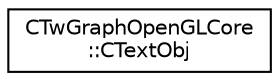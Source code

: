 digraph "Graphical Class Hierarchy"
{
  edge [fontname="Helvetica",fontsize="10",labelfontname="Helvetica",labelfontsize="10"];
  node [fontname="Helvetica",fontsize="10",shape=record];
  rankdir="LR";
  Node1 [label="CTwGraphOpenGLCore\l::CTextObj",height=0.2,width=0.4,color="black", fillcolor="white", style="filled",URL="$struct_c_tw_graph_open_g_l_core_1_1_c_text_obj.html"];
}
